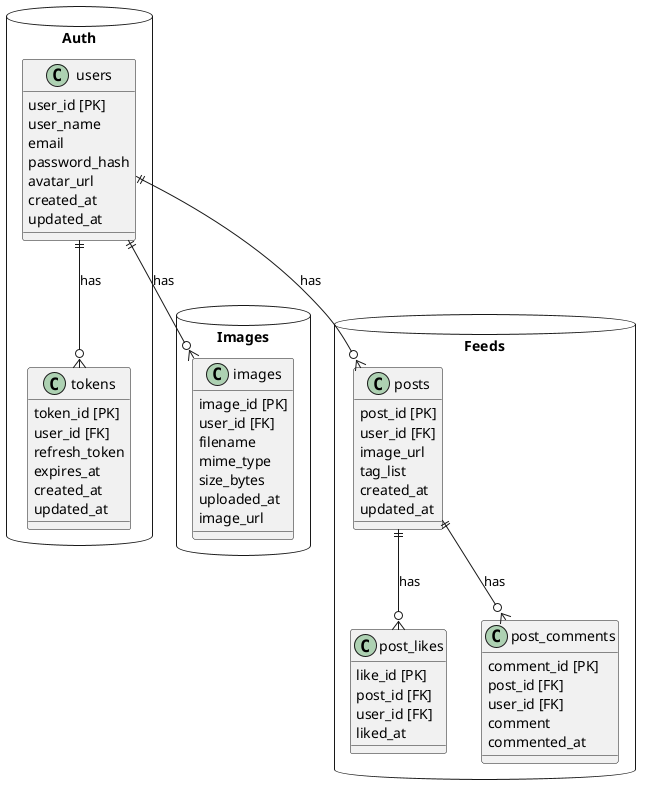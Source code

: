 @startuml

database "Auth" {
  class "users" {
    user_id [PK]
    user_name
    email
    password_hash
    avatar_url
    created_at
    updated_at
  }

  class "tokens" {
    token_id [PK]
    user_id [FK]
    refresh_token
    expires_at
    created_at
    updated_at
  }

  users ||--o{ tokens : has
}

database "Images" {
  class "images" {
    image_id [PK]
    user_id [FK]
    filename
    mime_type
    size_bytes
    uploaded_at
    image_url
  }

  users ||--o{ images : has
}

database "Feeds" {
  class "posts" {
    post_id [PK]
    user_id [FK]
    image_url
    tag_list
    created_at
    updated_at
  }

  class "post_likes" {
    like_id [PK]
    post_id [FK]
    user_id [FK]
    liked_at
  }

  class "post_comments" {
    comment_id [PK]
    post_id [FK]
    user_id [FK]
    comment
    commented_at
  }

  posts ||--o{ post_likes : has
  posts ||--o{ post_comments : has
  users ||--o{ posts : has
}
@enduml